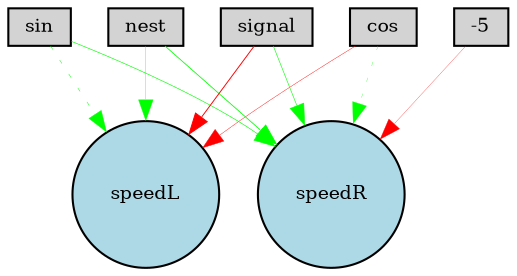 digraph {
	node [fontsize=9 height=0.2 shape=circle width=0.2]
	cos [fillcolor=lightgray shape=box style=filled]
	sin [fillcolor=lightgray shape=box style=filled]
	nest [fillcolor=lightgray shape=box style=filled]
	signal [fillcolor=lightgray shape=box style=filled]
	-5 [fillcolor=lightgray shape=box style=filled]
	speedL [fillcolor=lightblue style=filled]
	speedR [fillcolor=lightblue style=filled]
	nest -> speedR [color=green penwidth=0.38527894079756 style=solid]
	sin -> speedR [color=green penwidth=0.29794039142617756 style=solid]
	-5 -> speedR [color=red penwidth=0.12590888695557448 style=solid]
	signal -> speedR [color=green penwidth=0.2795958758816859 style=solid]
	cos -> speedL [color=red penwidth=0.197200322998015 style=solid]
	signal -> speedL [color=red penwidth=0.45556252329343216 style=solid]
	cos -> speedR [color=green penwidth=0.14040469225441132 style=dotted]
	nest -> speedL [color=green penwidth=0.15816886026092525 style=solid]
	sin -> speedL [color=green penwidth=0.22816298869700744 style=dotted]
}

